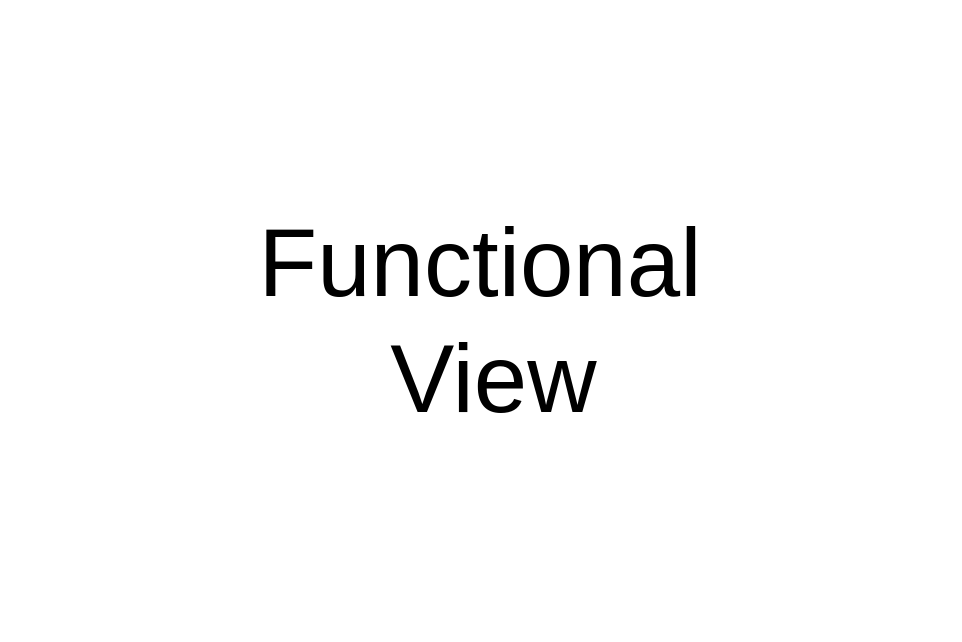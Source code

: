 <mxfile compressed="false" version="17.5.0" type="google">
  <diagram id="7jLlEumUiMLtJq0d6O2o" name="FUNCTIONALITY VIEW">
    <mxGraphModel grid="1" page="1" gridSize="10" guides="1" tooltips="1" connect="1" arrows="1" fold="1" pageScale="1" pageWidth="827" pageHeight="1169" math="0" shadow="0">
      <root>
        <mxCell id="R8PEM5ubBwQ5RRjLXsm--0" />
        <mxCell id="R8PEM5ubBwQ5RRjLXsm--1" parent="R8PEM5ubBwQ5RRjLXsm--0" />
        <mxCell id="l9LYidoEel3wWBmEn9x7-0" value="Functional&lt;br&gt;&amp;nbsp;View" style="text;html=1;strokeColor=none;fillColor=none;align=center;verticalAlign=middle;whiteSpace=wrap;rounded=0;fontSize=48;opacity=30;" vertex="1" parent="R8PEM5ubBwQ5RRjLXsm--1">
          <mxGeometry x="160" y="200" width="480" height="320" as="geometry" />
        </mxCell>
      </root>
    </mxGraphModel>
  </diagram>
</mxfile>
